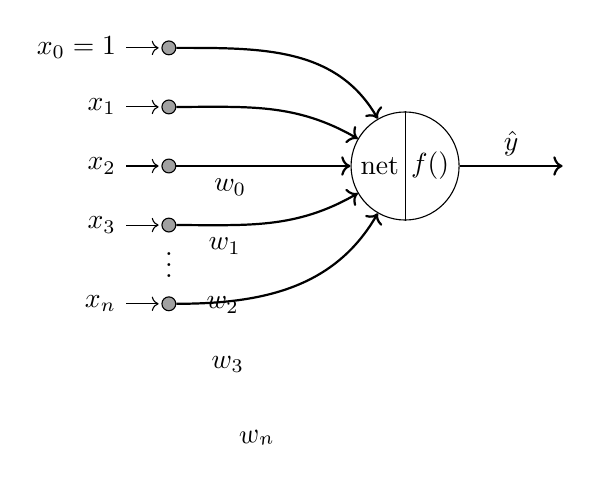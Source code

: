 \tikzstyle{inputNode}=[draw,circle,minimum size=5pt,inner sep=0pt,fill=gray!74]
\tikzstyle{stateTransition}=[->, thick]
\tikzstyle{every pin edge}=[<-,shorten <=1pt]

\tikzset{
    pics/circle vertically split/.style 2 args = {
       code = {
       \node[inner sep=2pt,left,text opacity=1] (-left) {#1};
       \node[inner sep=2pt,right] (-right) {#2};
         \path let
              \p1 = ($(-left.north west) - (-left.east)$),
              \p2 = ($(-right.west) - (-right.south east)$),
              \n1 = {max(veclen(\p1), veclen(\p2))*2}
           in node[minimum size=\n1, circle, draw] (-shape) at (0,0) {};
         \draw (-shape.north) -- (-shape.south);
       }
    }
}

\draw (0,0) pic (x) {circle vertically split={$\mathrm{net}$}{$f()$}};

\node[inputNode,pin=left:{$x_{0}=1$}] (x0) at (-3, 1.5) {};
\node[inputNode,pin=left:$x_{1}$] (x1) at (-3, 0.75) {};
\node[inputNode,pin=left:$x_{2}$] (x2) at (-3, 0) {};
\node[inputNode,pin=left:$x_{3}$] (x3) at (-3, -0.75) {};
\node[inputNode,pin=left:$x_{n}$] (xn) at (-3, -1.75) {};

\draw[stateTransition] (x0) to[out=0,in=120] node [near start, sloped, above=-2] {$w_0$} (x-shape);
\draw[stateTransition] (x1) to[out=0,in=150] node [near start, sloped, above=-2] {$w_1$} (x-shape);
\draw[stateTransition] (x2) to[out=0,in=180] node [near start, sloped, above=-2] {$w_2$} (x-shape);
\draw[stateTransition] (x3) to[out=0,in=210] node [near start, sloped, above=-2] {$w_3$} (x-shape);
\draw[stateTransition] (xn) to[out=0,in=240] node [near start, sloped, above=-2] {$w_n$} (x-shape);
\draw[stateTransition] (x-shape) -- (2,0) node [midway,above=-0.cm] {$\hat{y}$};
\node (dots) at (-3, -1.15) {$\vdots$};
